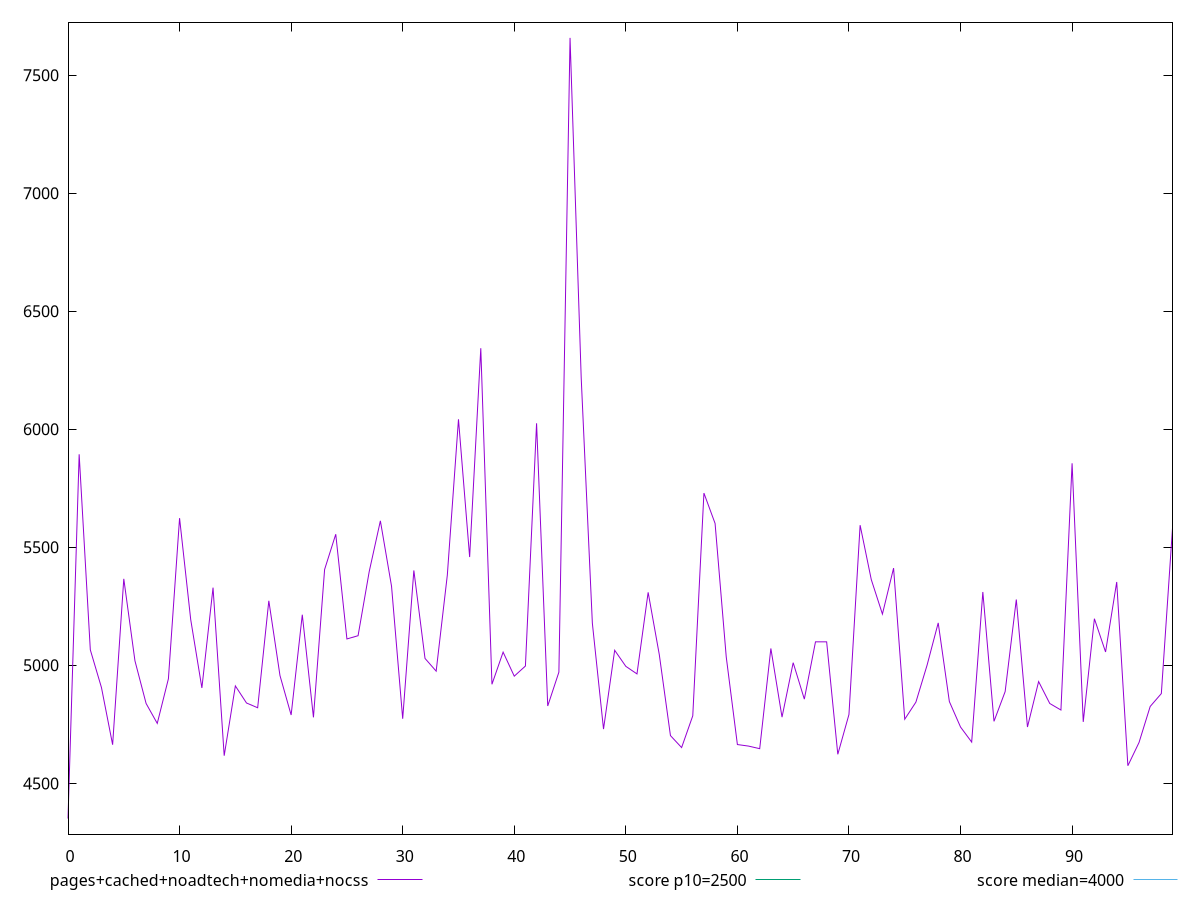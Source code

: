 reset

$pagesCachedNoadtechNomediaNocss <<EOF
0 4351.2035
1 5894.106
2 5065.6195
3 4905.785
4 4663.853999999999
5 5366.523999999999
6 5019.388500000001
7 4838.575000000001
8 4754.171
9 4943.273499999999
10 5623.6269999999995
11 5193.757
12 4904.2750000000015
13 5329.170000000001
14 4617.316000000001
15 4912.884
16 4840.5795
17 4820.420999999999
18 5273.5685
19 4956.838
20 4789.705
21 5214.5289999999995
22 4779.776
23 5406.128999999999
24 5555.4755
25 5111.928
26 5125.6230000000005
27 5397.661999999999
28 5612.165999999999
29 5335.044
30 4773.949
31 5402.134000000001
32 5029.389
33 4975.487999999999
34 5382.238000000001
35 6042.266
36 5458.855
37 6343.525
38 4919.808999999999
39 5056.053
40 4954.245
41 4997.230999999999
42 6025.385
43 4827.9580000000005
44 4971.258
45 7657.998
46 6218.425
47 5178.628999999999
48 4730.189
49 5063.931999999999
50 4995.7919999999995
51 4963.812
52 5309.259499999998
53 5045.2880000000005
54 4702.408
55 4651.8279999999995
56 4786.3485
57 5729.795
58 5601.171
59 5035.859999999999
60 4664.566000000001
61 4658.017000000001
62 4647.0755
63 5071.661
64 4780.66
65 5011.300500000001
66 4856.946
67 5099.5985
68 5099.711
69 4623.249
70 4791.927
71 5593.844999999999
72 5363.434000000001
73 5217.304999999999
74 5411.956
75 4771.871000000001
76 4844.176
77 5000.4400000000005
78 5179.900000000001
79 4846.5815
80 4738.821999999999
81 4674.992
82 5310.750000000001
83 4762.866
84 4888.921
85 5278.9555
86 4738.849
87 4931.3295
88 4838.441
89 4810.792
90 5855.949999999999
91 4760.507
92 5197.612000000001
93 5056.790499999999
94 5353.213999999999
95 4574.852499999999
96 4673.1939999999995
97 4825.865
98 4880.5509999999995
99 5580.690999999999
EOF

set key outside below
set xrange [0:99]
set yrange [4285.06761:7724.133889999999]
set trange [4285.06761:7724.133889999999]
set terminal svg size 640, 500 enhanced background rgb 'white'
set output "report_00015_2021-02-09T16-11-33.973Z/largest-contentful-paint/comparison/line/4_vs_5.svg"

plot $pagesCachedNoadtechNomediaNocss title "pages+cached+noadtech+nomedia+nocss" with line, \
     2500 title "score p10=2500", \
     4000 title "score median=4000"

reset
